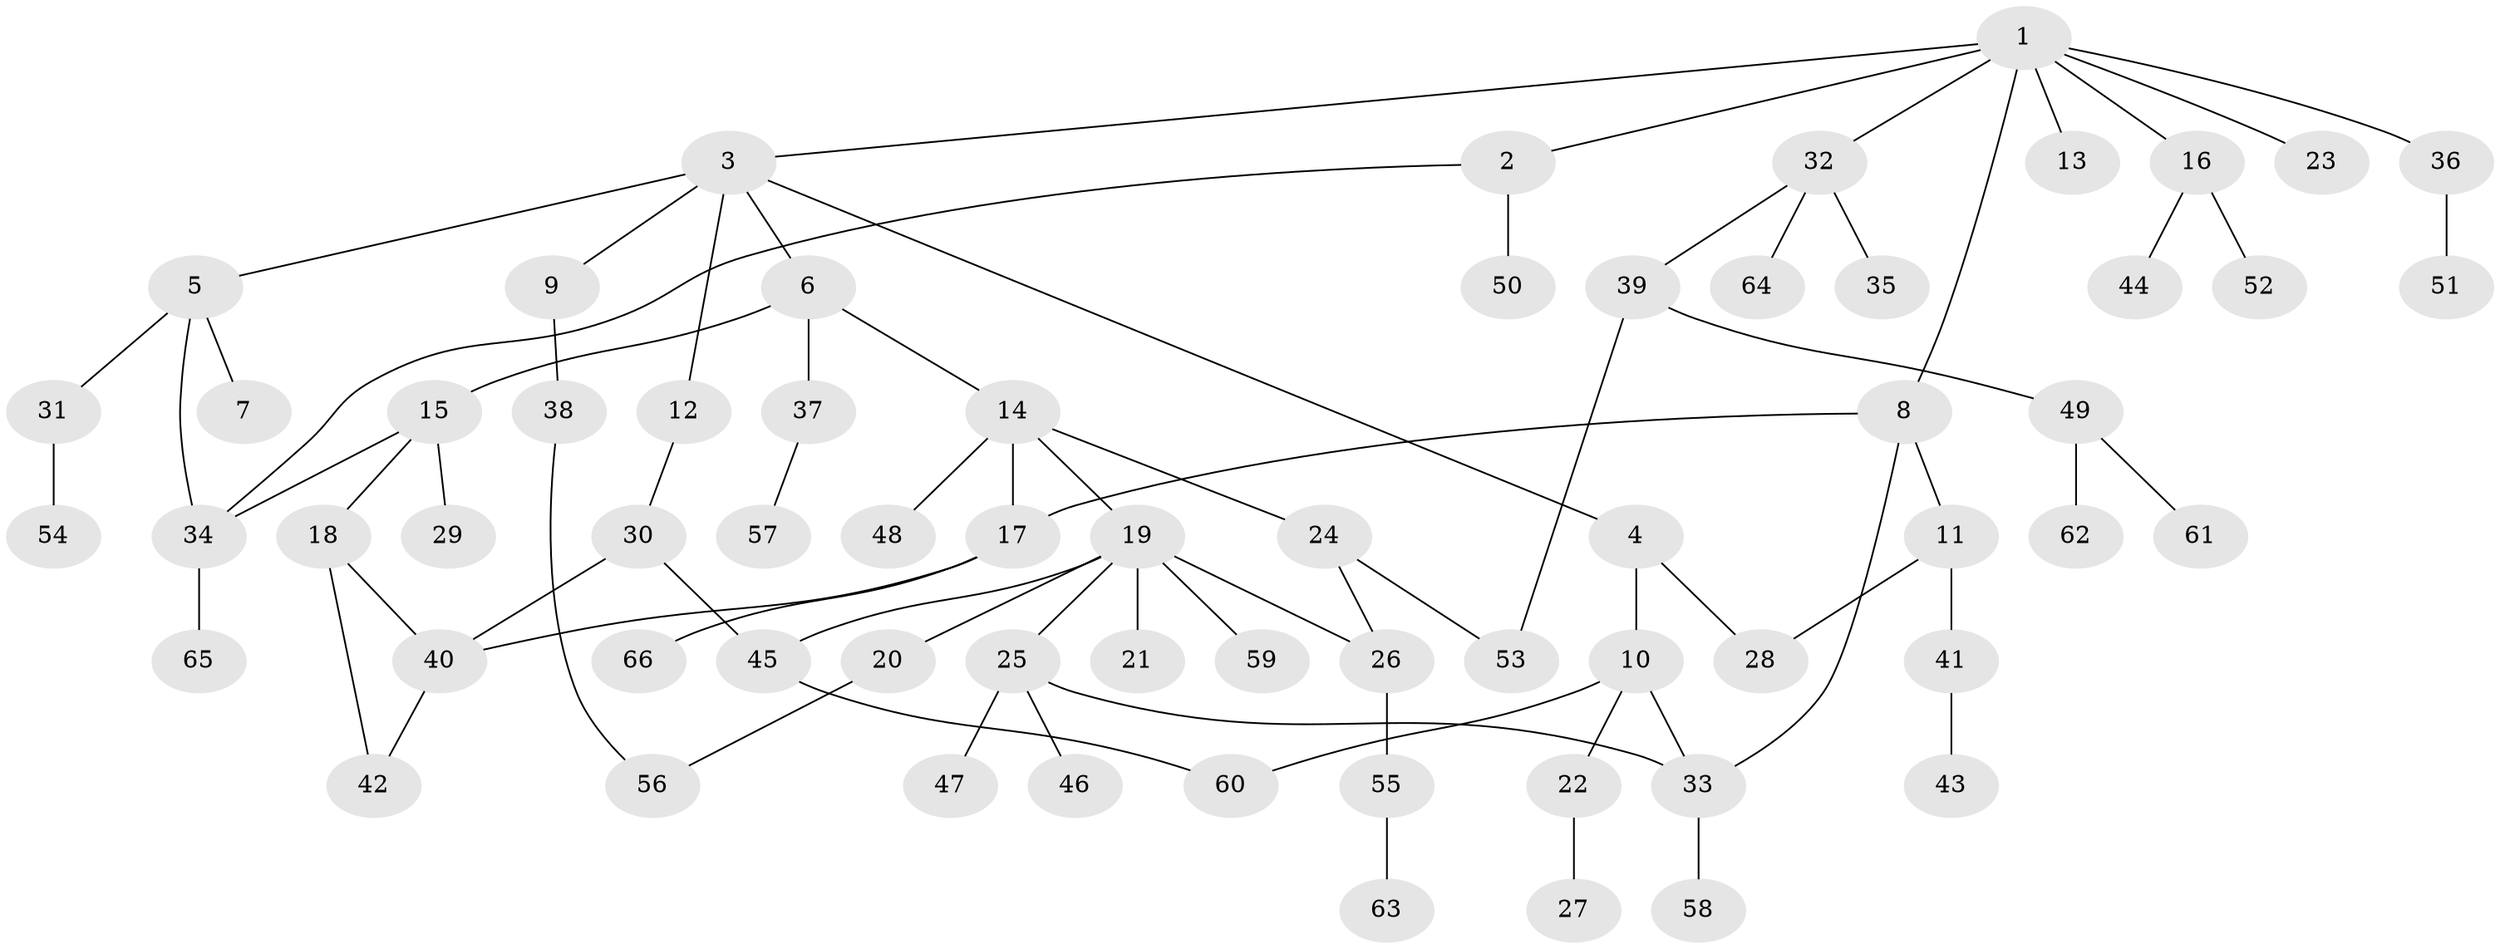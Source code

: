 // Generated by graph-tools (version 1.1) at 2025/10/02/27/25 16:10:51]
// undirected, 66 vertices, 79 edges
graph export_dot {
graph [start="1"]
  node [color=gray90,style=filled];
  1;
  2;
  3;
  4;
  5;
  6;
  7;
  8;
  9;
  10;
  11;
  12;
  13;
  14;
  15;
  16;
  17;
  18;
  19;
  20;
  21;
  22;
  23;
  24;
  25;
  26;
  27;
  28;
  29;
  30;
  31;
  32;
  33;
  34;
  35;
  36;
  37;
  38;
  39;
  40;
  41;
  42;
  43;
  44;
  45;
  46;
  47;
  48;
  49;
  50;
  51;
  52;
  53;
  54;
  55;
  56;
  57;
  58;
  59;
  60;
  61;
  62;
  63;
  64;
  65;
  66;
  1 -- 2;
  1 -- 3;
  1 -- 8;
  1 -- 13;
  1 -- 16;
  1 -- 23;
  1 -- 32;
  1 -- 36;
  2 -- 34;
  2 -- 50;
  3 -- 4;
  3 -- 5;
  3 -- 6;
  3 -- 9;
  3 -- 12;
  4 -- 10;
  4 -- 28;
  5 -- 7;
  5 -- 31;
  5 -- 34;
  6 -- 14;
  6 -- 15;
  6 -- 37;
  8 -- 11;
  8 -- 17;
  8 -- 33;
  9 -- 38;
  10 -- 22;
  10 -- 33;
  10 -- 60;
  11 -- 28;
  11 -- 41;
  12 -- 30;
  14 -- 19;
  14 -- 24;
  14 -- 48;
  14 -- 17;
  15 -- 18;
  15 -- 29;
  15 -- 34;
  16 -- 44;
  16 -- 52;
  17 -- 40;
  17 -- 66;
  18 -- 42;
  18 -- 40;
  19 -- 20;
  19 -- 21;
  19 -- 25;
  19 -- 59;
  19 -- 26;
  19 -- 45;
  20 -- 56;
  22 -- 27;
  24 -- 26;
  24 -- 53;
  25 -- 46;
  25 -- 47;
  25 -- 33;
  26 -- 55;
  30 -- 45;
  30 -- 40;
  31 -- 54;
  32 -- 35;
  32 -- 39;
  32 -- 64;
  33 -- 58;
  34 -- 65;
  36 -- 51;
  37 -- 57;
  38 -- 56;
  39 -- 49;
  39 -- 53;
  40 -- 42;
  41 -- 43;
  45 -- 60;
  49 -- 61;
  49 -- 62;
  55 -- 63;
}

